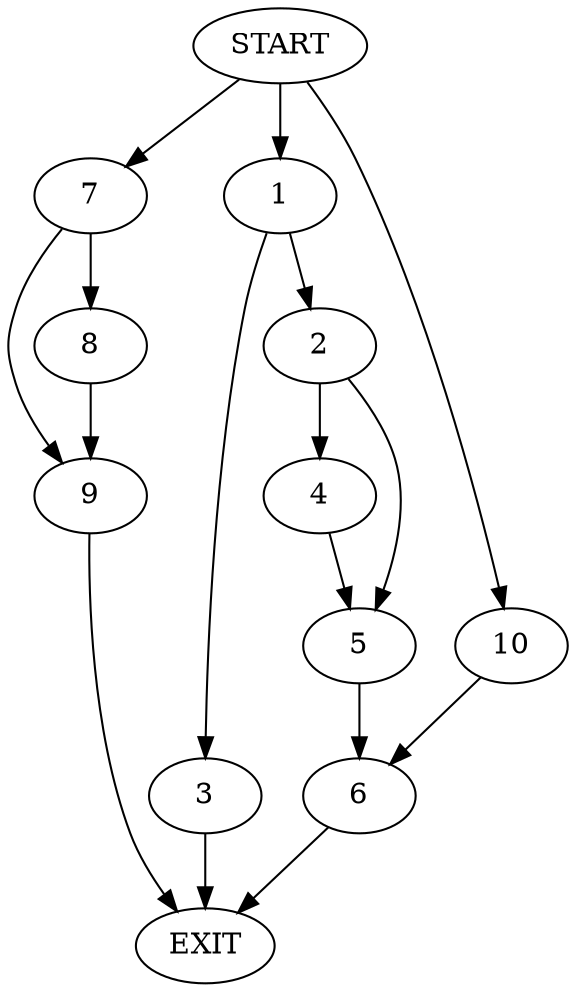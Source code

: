 digraph {
0 [label="START"]
11 [label="EXIT"]
0 -> 1
1 -> 2
1 -> 3
3 -> 11
2 -> 4
2 -> 5
4 -> 5
5 -> 6
0 -> 7
7 -> 8
7 -> 9
9 -> 11
8 -> 9
6 -> 11
0 -> 10
10 -> 6
}
